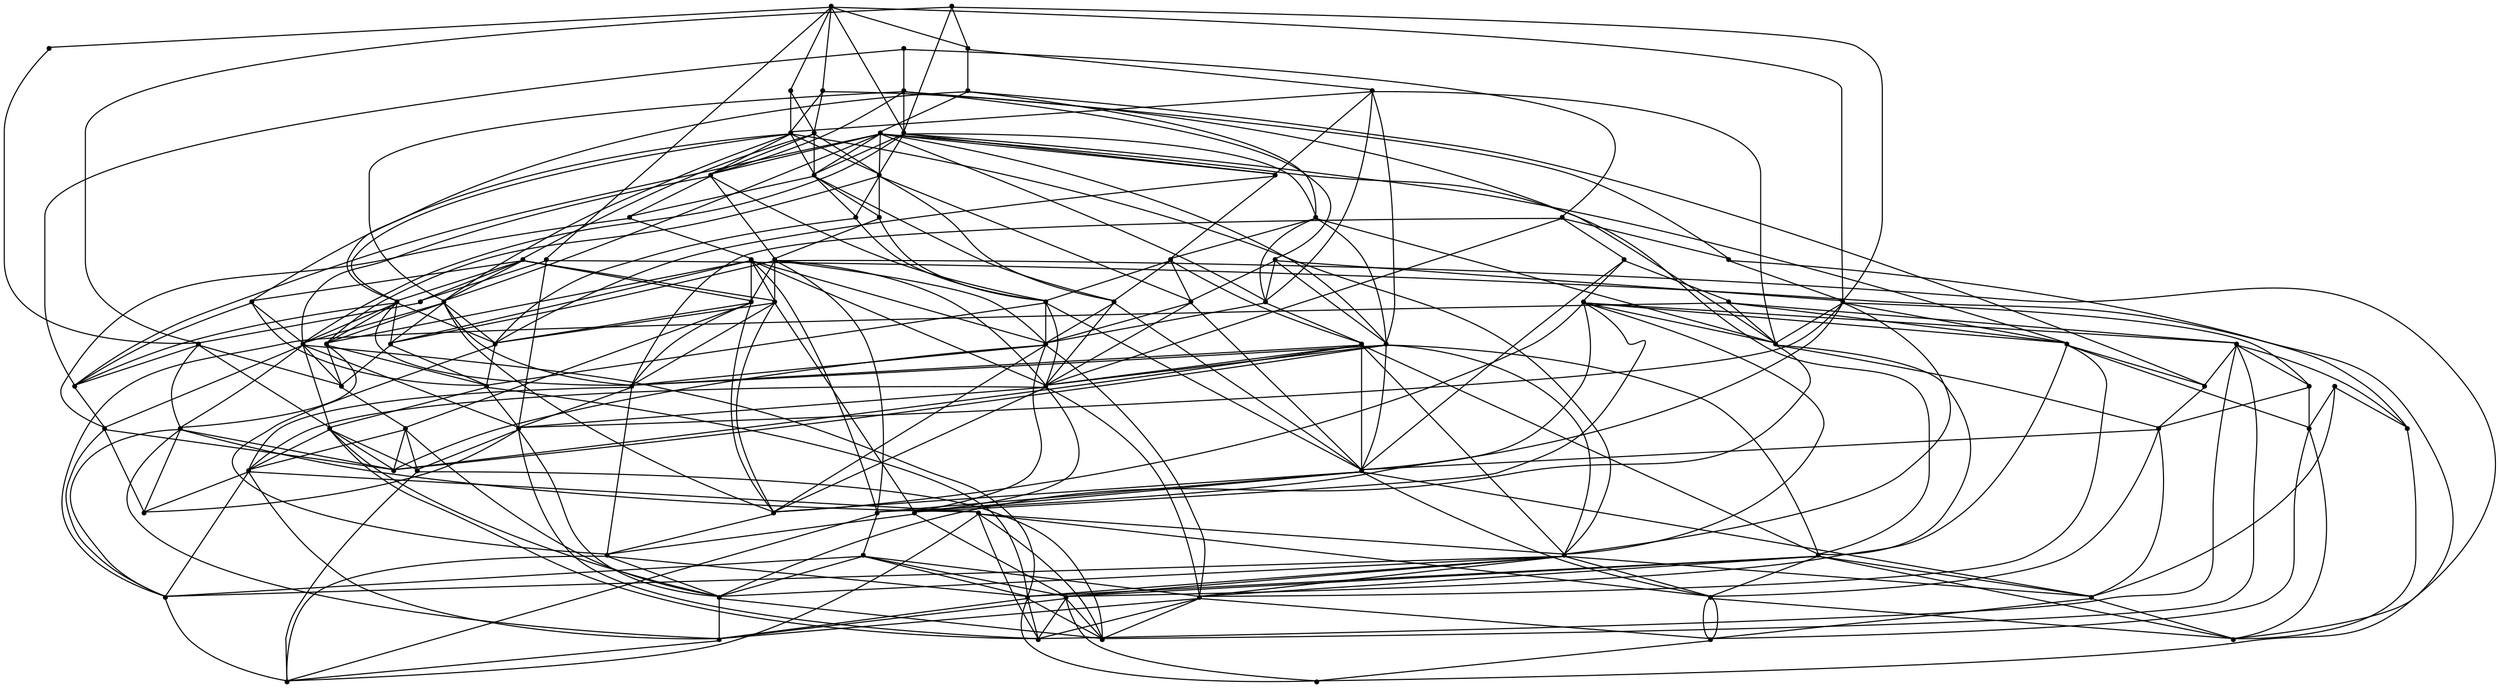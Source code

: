graph {
  node [shape=point,comment="{\"directed\":false,\"doi\":\"10.1007/978-3-642-25878-7_2\",\"figure\":\"4\"}"]

  v0 [pos="1207.822410532802,990.8715959122721"]
  v1 [pos="1188.439829995666,901.7745948684974"]
  v2 [pos="1107.0350279255626,866.9092885446655"]
  v3 [pos="1107.0350279255626,928.8914874628304"]
  v4 [pos="1103.1568574171179,1010.2413862879016"]
  v5 [pos="1099.2828865420254,1021.8640744448276"]
  v6 [pos="1087.6524473884267,1141.954078625476"]
  v7 [pos="1079.9001787432726,878.5330179616777"]
  v8 [pos="1072.1479100981185,940.513651015438"]
  v9 [pos="1052.7652897917274,952.136339172364"]
  v10 [pos="1052.7652897917276,1045.1094507586795"]
  v11 [pos="1052.7652897917276,1169.0707168662"]
  v12 [pos="1041.1348506381287,1126.459874188069"]
  v13 [pos="1014.0000014558389,688.7109624457655"]
  v14 [pos="1010.1217673165855,847.5410640334408"]
  v15 [pos="1006.2477328106849,859.1627029817301"]
  v16 [pos="998.4955277963393,928.8914874628304"]
  v17 [pos="994.6172936570862,731.3225840818234"]
  v18 [pos="994.6172936570862,801.0538564591602"]
  v19 [pos="994.6172936570862,1219.4329857743849"]
  v20 [pos="982.9868545034874,1169.0707168662"]
  v21 [pos="979.1128836283948,1087.7202934368104"]
  v22 [pos="975.2346494891416,866.9092885446655"]
  v23 [pos="951.9779708152964,1238.8027761500143"]
  v24 [pos="940.3475316616976,661.5943242050416"]
  v25 [pos="920.9648874937535,626.7303293920054"]
  v26 [pos="920.9648874937534,859.1627029817303"]
  v27 [pos="913.2126188485995,1269.790930671219"]
  v28 [pos="905.4604138342537,1060.6036551960865"]
  v29 [pos="886.077706035501,1048.9809670391605"]
  v30 [pos="882.1995355270562,696.4618799686016"]
  v31 [pos="870.5732960068098,886.2798658267724"]
  v32 [pos="866.6950618675568,812.6749787516817"]
  v33 [pos="847.3124176996124,1025.7396603830502"]
  v34 [pos="839.5601490544584,1041.2338648204568"]
  v35 [pos="835.6819785460135,1107.0900838124398"]
  v36 [pos="831.8079440401128,793.3072708962247"]
  v37 [pos="831.807944040113,1227.1800879930884"]
  v38 [pos="808.5470657329154,855.2876416478258"]
  v39 [pos="762.0295087518725,971.5061295479936"]
  v40 [pos="762.0295087518725,1149.7009264905705"]
  v41 [pos="738.7728300780275,1087.7202934368104"]
  v42 [pos="731.0205614328734,832.0458103873973"]
  v43 [pos="731.0205614328734,979.252977413088"]
  v44 [pos="723.2683564185279,1095.4673956555139"]
  v45 [pos="719.3901222792747,1130.3313904685501"]
  v46 [pos="707.7596831256759,940.513651015438"]
  v47 [pos="676.7507994374853,808.8039791269689"]
  v48 [pos="676.7507994374852,824.2992327730121"]
  v49 [pos="661.2421261446333,925.0164181803757"]
  v50 [pos="649.6116869910345,967.630289256162"]
  v51 [pos="606.9723641492451,987.0000796317913"]
  v52 [pos="564.332977676647,967.630289256162"]
  v53 [pos="548.8243680146035,913.3962338167869"]
  v54 [pos="1215.5746791779559,866.9092885446655"]
  v55 [pos="1180.6875613505122,1025.7396603830502"]
  v56 [pos="1196.191971379203,855.2876416478258"]
  v57 [pos="1188.439829995666,886.2798658267724"]
  v58 [pos="1149.6744143981607,1025.7396603830502"]
  v59 [pos="1138.048174877914,882.4042798885497"]
  v60 [pos="1021.7522064701843,1006.3698700074207"]
  v61 [pos="1114.7872965707165,804.9289177930643"]
  v62 [pos="1017.8781719642835,932.7665487967346"]
  v63 [pos="955.8520053211975,1025.7396603830502"]
  v64 [pos="893.829974680655,1149.7009264905705"]
  v65 [pos="1017.8781719642835,971.5061295479935"]
  v66 [pos="944.2257021701425,1184.5649213036068"]
  v67 [pos="1006.247732810685,1130.3313904685501"]
  v68 [pos="897.7081451890997,1207.8102976174587"]
  v69 [pos="1029.5044751153384,711.9568474668351"]
  v70 [pos="944.2257021701424,804.9289177930646"]
  v71 [pos="967.4824444747961,797.1782784694879"]
  v72 [pos="1025.6304406094375,692.586548383988"]
  v73 [pos="913.2126188485995,1083.844707498588"]
  v74 [pos="932.5952630165436,963.7547033179393"]
  v75 [pos="905.4604138342537,983.1244936935688"]
  v76 [pos="920.9648874937534,1223.3045020548657"]
  v77 [pos="913.2126188485994,890.1557061186038"]
  v78 [pos="886.077706035501,886.2798658267724"]
  v79 [pos="951.9779708152964,835.92139632562"]
  v80 [pos="955.8520053211973,599.6134367976724"]
  v81 [pos="955.8520053211973,684.8402092261113"]
  v82 [pos="824.0556753949588,847.5410640334406"]
  v83 [pos="928.717092508099,680.9641145806706"]
  v84 [pos="932.5952630165438,700.3331259983734"]
  v85 [pos="812.4252998721685,1091.595879375033"]
  v86 [pos="835.6819785460136,975.3773914748655"]
  v87 [pos="858.9428568532111,828.170749053493"]
  v88 [pos="862.8168913591121,653.8477306935558"]
  v89 [pos="715.5119517708299,808.8039791269687"]
  v90 [pos="765.9076792603173,773.9372261669864"]
  v91 [pos="827.9297099008596,866.9092885446655"]
  v92 [pos="847.3124176996124,622.8562854725362"]
  v93 [pos="707.7596831256759,770.0613858751551"]
  v94 [pos="622.4768378087444,948.2607532341415"]
  v95 [pos="661.2421261446333,994.7471818504948"]
  v96 [pos="637.985447470788,855.2876416478258"]
  v97 [pos="606.972364149245,901.7745948684975"]

  v53 -- v52 [id="-2",pos="548.8243680146035,913.3962338167869 564.332977676647,967.630289256162 564.332977676647,967.630289256162 564.332977676647,967.630289256162"]
  v53 -- v51 [id="-3",pos="548.8243680146035,913.3962338167869 606.9723641492451,987.0000796317913 606.9723641492451,987.0000796317913 606.9723641492451,987.0000796317913"]
  v53 -- v44 [id="-4",pos="548.8243680146035,913.3962338167869 723.2683564185279,1095.4673956555139 723.2683564185279,1095.4673956555139 723.2683564185279,1095.4673956555139"]
  v52 -- v45 [id="-8",pos="564.332977676647,967.630289256162 719.3901222792747,1130.3313904685501 719.3901222792747,1130.3313904685501 719.3901222792747,1130.3313904685501"]
  v97 -- v76 [id="-12",pos="606.972364149245,901.7745948684975 920.9648874937534,1223.3045020548657 920.9648874937534,1223.3045020548657 920.9648874937534,1223.3045020548657"]
  v97 -- v68 [id="-13",pos="606.972364149245,901.7745948684975 897.7081451890997,1207.8102976174587 897.7081451890997,1207.8102976174587 897.7081451890997,1207.8102976174587"]
  v97 -- v52 [id="-14",pos="606.972364149245,901.7745948684975 564.332977676647,967.630289256162 564.332977676647,967.630289256162 564.332977676647,967.630289256162"]
  v97 -- v94 [id="-15",pos="606.972364149245,901.7745948684975 622.4768378087444,948.2607532341415 622.4768378087444,948.2607532341415 622.4768378087444,948.2607532341415"]
  v97 -- v50 [id="-16",pos="606.972364149245,901.7745948684975 649.6116869910345,967.630289256162 649.6116869910345,967.630289256162 649.6116869910345,967.630289256162"]
  v51 -- v45 [id="-17",pos="606.9723641492451,987.0000796317913 719.3901222792747,1130.3313904685501 719.3901222792747,1130.3313904685501 719.3901222792747,1130.3313904685501"]
  v51 -- v40 [id="-18",pos="606.9723641492451,987.0000796317913 762.0295087518725,1149.7009264905705 762.0295087518725,1149.7009264905705 762.0295087518725,1149.7009264905705"]
  v94 -- v51 [id="-25",pos="622.4768378087444,948.2607532341415 606.9723641492451,987.0000796317913 606.9723641492451,987.0000796317913 606.9723641492451,987.0000796317913"]
  v94 -- v95 [id="-26",pos="622.4768378087444,948.2607532341415 661.2421261446333,994.7471818504948 661.2421261446333,994.7471818504948 661.2421261446333,994.7471818504948"]
  v96 -- v19 [id="-30",pos="637.985447470788,855.2876416478258 994.6172936570862,1219.4329857743849 994.6172936570862,1219.4329857743849 994.6172936570862,1219.4329857743849"]
  v96 -- v97 [id="-31",pos="637.985447470788,855.2876416478258 606.972364149245,901.7745948684975 606.972364149245,901.7745948684975 606.972364149245,901.7745948684975"]
  v96 -- v49 [id="-32",pos="637.985447470788,855.2876416478258 661.2421261446333,925.0164181803757 661.2421261446333,925.0164181803757 661.2421261446333,925.0164181803757"]
  v96 -- v46 [id="-33",pos="637.985447470788,855.2876416478258 707.7596831256759,940.513651015438 707.7596831256759,940.513651015438 707.7596831256759,940.513651015438"]
  v50 -- v95 [id="-37",pos="649.6116869910345,967.630289256162 661.2421261446333,994.7471818504948 661.2421261446333,994.7471818504948 661.2421261446333,994.7471818504948"]
  v49 -- v50 [id="-41",pos="661.2421261446333,925.0164181803757 649.6116869910345,967.630289256162 649.6116869910345,967.630289256162 649.6116869910345,967.630289256162"]
  v49 -- v51 [id="-42",pos="661.2421261446333,925.0164181803757 606.9723641492451,987.0000796317913 606.9723641492451,987.0000796317913 606.9723641492451,987.0000796317913"]
  v95 -- v44 [id="-43",pos="661.2421261446333,994.7471818504948 723.2683564185279,1095.4673956555139 723.2683564185279,1095.4673956555139 723.2683564185279,1095.4673956555139"]
  v95 -- v41 [id="-44",pos="661.2421261446333,994.7471818504948 738.7728300780275,1087.7202934368104 738.7728300780275,1087.7202934368104 738.7728300780275,1087.7202934368104"]
  v95 -- v86 [id="-45",pos="661.2421261446333,994.7471818504948 746.5289245255345,1087.70678884989 746.5289245255345,1087.70678884989 746.5289245255345,1087.70678884989 835.6819785460136,975.3773914748655 835.6819785460136,975.3773914748655 835.6819785460136,975.3773914748655"]
  v49 -- v85 [id="-46",pos="661.2421261446333,925.0164181803757 812.4252998721685,1091.595879375033 812.4252998721685,1091.595879375033 812.4252998721685,1091.595879375033"]
  v48 -- v97 [id="-53",pos="676.7507994374852,824.2992327730121 606.972364149245,901.7745948684975 606.972364149245,901.7745948684975 606.972364149245,901.7745948684975"]
  v48 -- v49 [id="-54",pos="676.7507994374852,824.2992327730121 661.2421261446333,925.0164181803757 661.2421261446333,925.0164181803757 661.2421261446333,925.0164181803757"]
  v47 -- v48 [id="-55",pos="676.7507994374853,808.8039791269689 676.7507994374852,824.2992327730121 676.7507994374852,824.2992327730121 676.7507994374852,824.2992327730121"]
  v47 -- v96 [id="-56",pos="676.7507994374853,808.8039791269689 637.985447470788,855.2876416478258 637.985447470788,855.2876416478258 637.985447470788,855.2876416478258"]
  v47 -- v86 [id="-57",pos="676.7507994374853,808.8039791269689 835.6819785460136,975.3773914748655 835.6819785460136,975.3773914748655 835.6819785460136,975.3773914748655"]
  v48 -- v46 [id="-58",pos="676.7507994374852,824.2992327730121 707.7596831256759,940.513651015438 707.7596831256759,940.513651015438 707.7596831256759,940.513651015438"]
  v48 -- v39 [id="-59",pos="676.7507994374852,824.2992327730121 762.0295087518725,971.5061295479936 762.0295087518725,971.5061295479936 762.0295087518725,971.5061295479936"]
  v48 -- v33 [id="-60",pos="676.7507994374852,824.2992327730121 847.3124176996124,1025.7396603830502 847.3124176996124,1025.7396603830502 847.3124176996124,1025.7396603830502"]
  v48 -- v29 [id="-61",pos="676.7507994374852,824.2992327730121 886.077706035501,1048.9809670391605 886.077706035501,1048.9809670391605 886.077706035501,1048.9809670391605"]
  v48 -- v28 [id="-62",pos="676.7507994374852,824.2992327730121 905.4604138342537,1060.6036551960865 905.4604138342537,1060.6036551960865 905.4604138342537,1060.6036551960865"]
  v46 -- v66 [id="-69",pos="707.7596831256759,940.513651015438 944.2257021701425,1184.5649213036068 944.2257021701425,1184.5649213036068 944.2257021701425,1184.5649213036068"]
  v93 -- v63 [id="-70",pos="707.7596831256759,770.0613858751551 955.8520053211975,1025.7396603830502 955.8520053211975,1025.7396603830502 955.8520053211975,1025.7396603830502"]
  v93 -- v89 [id="-71",pos="707.7596831256759,770.0613858751551 715.5119517708299,808.8039791269687 715.5119517708299,808.8039791269687 715.5119517708299,808.8039791269687"]
  v46 -- v95 [id="-72",pos="707.7596831256759,940.513651015438 661.2421261446333,994.7471818504948 661.2421261446333,994.7471818504948 661.2421261446333,994.7471818504948"]
  v93 -- v47 [id="-73",pos="707.7596831256759,770.0613858751551 676.7507994374853,808.8039791269689 676.7507994374853,808.8039791269689 676.7507994374853,808.8039791269689"]
  v46 -- v43 [id="-74",pos="707.7596831256759,940.513651015438 731.0205614328734,979.252977413088 731.0205614328734,979.252977413088 731.0205614328734,979.252977413088"]
  v93 -- v75 [id="-75",pos="707.7596831256759,770.0613858751551 905.4604138342537,983.1244936935688 905.4604138342537,983.1244936935688 905.4604138342537,983.1244936935688"]
  v89 -- v52 [id="-82",pos="715.5119517708299,808.8039791269687 564.332977676647,967.630289256162 564.332977676647,967.630289256162 564.332977676647,967.630289256162"]
  v89 -- v42 [id="-83",pos="715.5119517708299,808.8039791269687 731.0205614328734,832.0458103873973 731.0205614328734,832.0458103873973 731.0205614328734,832.0458103873973"]
  v44 -- v45 [id="-90",pos="723.2683564185279,1095.4673956555139 719.3901222792747,1130.3313904685501 719.3901222792747,1130.3313904685501 719.3901222792747,1130.3313904685501"]
  v44 -- v40 [id="-91",pos="723.2683564185279,1095.4673956555139 762.0295087518725,1149.7009264905705 762.0295087518725,1149.7009264905705 762.0295087518725,1149.7009264905705"]
  v42 -- v21 [id="-95",pos="731.0205614328734,832.0458103873973 979.1128836283948,1087.7202934368104 979.1128836283948,1087.7202934368104 979.1128836283948,1087.7202934368104"]
  v43 -- v64 [id="-96",pos="731.0205614328734,979.252977413088 893.829974680655,1149.7009264905705 893.829974680655,1149.7009264905705 893.829974680655,1149.7009264905705"]
  v42 -- v94 [id="-97",pos="731.0205614328734,832.0458103873973 622.4768378087444,948.2607532341415 622.4768378087444,948.2607532341415 622.4768378087444,948.2607532341415"]
  v42 -- v49 [id="-98",pos="731.0205614328734,832.0458103873973 661.2421261446333,925.0164181803757 661.2421261446333,925.0164181803757 661.2421261446333,925.0164181803757"]
  v42 -- v86 [id="-99",pos="731.0205614328734,832.0458103873973 835.6819785460136,975.3773914748655 835.6819785460136,975.3773914748655 835.6819785460136,975.3773914748655"]
  v43 -- v44 [id="-100",pos="731.0205614328734,979.252977413088 723.2683564185279,1095.4673956555139 723.2683564185279,1095.4673956555139 723.2683564185279,1095.4673956555139"]
  v43 -- v41 [id="-101",pos="731.0205614328734,979.252977413088 738.7728300780275,1087.7202934368104 738.7728300780275,1087.7202934368104 738.7728300780275,1087.7202934368104"]
  v43 -- v45 [id="-102",pos="731.0205614328734,979.252977413088 746.5247248921822,1087.70678884989 746.5247248921822,1087.70678884989 746.5247248921822,1087.70678884989 719.3901222792747,1130.3313904685501 719.3901222792747,1130.3313904685501 719.3901222792747,1130.3313904685501"]
  v42 -- v46 [id="-103",pos="731.0205614328734,832.0458103873973 707.7596831256759,940.513651015438 707.7596831256759,940.513651015438 707.7596831256759,940.513651015438"]
  v43 -- v85 [id="-104",pos="731.0205614328734,979.252977413088 812.4252998721685,1091.595879375033 812.4252998721685,1091.595879375033 812.4252998721685,1091.595879375033"]
  v43 -- v35 [id="-105",pos="731.0205614328734,979.252977413088 835.6819785460135,1107.0900838124398 835.6819785460135,1107.0900838124398 835.6819785460135,1107.0900838124398"]
  v41 -- v27 [id="-112",pos="738.7728300780275,1087.7202934368104 913.2126188485995,1269.790930671219 913.2126188485995,1269.790930671219 913.2126188485995,1269.790930671219"]
  v41 -- v45 [id="-113",pos="738.7728300780275,1087.7202934368104 719.3901222792747,1130.3313904685501 719.3901222792747,1130.3313904685501 719.3901222792747,1130.3313904685501"]
  v41 -- v40 [id="-114",pos="738.7728300780275,1087.7202934368104 762.0295087518725,1149.7009264905705 762.0295087518725,1149.7009264905705 762.0295087518725,1149.7009264905705"]
  v27 -- v39 [id="-118",pos="913.2126188485995,1269.790930671219 746.5119350997002,1087.7107949192296 746.5119350997002,1087.7107949192296 746.5119350997002,1087.7107949192296 762.0295087518725,971.5061295479936 762.0295087518725,971.5061295479936 762.0295087518725,971.5061295479936"]
  v42 -- v39 [id="-119",pos="731.0205614328734,832.0458103873973 762.0295087518725,971.5061295479936 762.0295087518725,971.5061295479936 762.0295087518725,971.5061295479936"]
  v39 -- v19 [id="-123",pos="762.0295087518725,971.5061295479936 994.6172936570862,1219.4329857743849 994.6172936570862,1219.4329857743849 994.6172936570862,1219.4329857743849"]
  v39 -- v66 [id="-124",pos="762.0295087518725,971.5061295479936 944.2257021701425,1184.5649213036068 944.2257021701425,1184.5649213036068 944.2257021701425,1184.5649213036068"]
  v40 -- v37 [id="-125",pos="762.0295087518725,1149.7009264905705 831.807944040113,1227.1800879930884 831.807944040113,1227.1800879930884 831.807944040113,1227.1800879930884"]
  v39 -- v64 [id="-126",pos="762.0295087518725,971.5061295479936 893.829974680655,1149.7009264905705 893.829974680655,1149.7009264905705 893.829974680655,1149.7009264905705"]
  v39 -- v44 [id="-127",pos="762.0295087518725,971.5061295479936 723.2683564185279,1095.4673956555139 723.2683564185279,1095.4673956555139 723.2683564185279,1095.4673956555139"]
  v39 -- v41 [id="-128",pos="762.0295087518725,971.5061295479936 738.7728300780275,1087.7202934368104 738.7728300780275,1087.7202934368104 738.7728300780275,1087.7202934368104"]
  v40 -- v41 [id="-129",pos="762.0295087518725,1149.7009264905705 746.5331241588868,1087.6983951807974 746.5331241588868,1087.6983951807974 746.5331241588868,1087.6983951807974 747.5503262614661,1083.8436662385016 748.5345039745021,1084.2520309575286 749.2642857156807,1084.9771295079904 749.989867823507,1085.7022916468545 750.402704508202,1086.6857498755176 750.402704508202,1087.7109220960338 750.402704508202,1087.7192521767242 750.402704508202,1087.7192521767242 750.402704508202,1087.7192521767242 750.402704508202,1087.7275822574143 750.402704508202,1087.7275822574143 750.402704508202,1087.7275822574143 750.402704508202,1088.7527544779305 749.989867823507,1089.7362127065935 749.2642857156807,1090.4613748454576 748.5345039745021,1091.1864733959196 747.5503262614661,1091.5948381149467 746.5245339997572,1091.5948381149467 745.4944784738875,1091.5907048688027 744.5103643916599,1091.1822765613733 743.7847186530253,1090.4571780109113 743.059136545199,1089.7320794604495 742.6504994938563,1088.7444243972404 738.7728300780275,1087.7202934368104"]
  v90 -- v31 [id="-131",pos="765.9076792603173,773.9372261669864 870.5732960068098,886.2798658267724 870.5732960068098,886.2798658267724 870.5732960068098,886.2798658267724"]
  v90 -- v38 [id="-132",pos="765.9076792603173,773.9372261669864 808.5470657329154,855.2876416478258 808.5470657329154,855.2876416478258 808.5470657329154,855.2876416478258"]
  v90 -- v82 [id="-133",pos="765.9076792603173,773.9372261669864 824.0556753949588,847.5410640334406 824.0556753949588,847.5410640334406 824.0556753949588,847.5410640334406"]
  v38 -- v6 [id="-137",pos="808.5470657329154,855.2876416478258 1087.6524473884267,1141.954078625476 1087.6524473884267,1141.954078625476 1087.6524473884267,1141.954078625476"]
  v38 -- v63 [id="-138",pos="808.5470657329154,855.2876416478258 955.8520053211975,1025.7396603830502 955.8520053211975,1025.7396603830502 955.8520053211975,1025.7396603830502"]
  v38 -- v86 [id="-139",pos="808.5470657329154,855.2876416478258 835.6819785460136,975.3773914748655 835.6819785460136,975.3773914748655 835.6819785460136,975.3773914748655"]
  v38 -- v39 [id="-140",pos="808.5470657329154,855.2876416478258 762.0295087518725,971.5061295479936 762.0295087518725,971.5061295479936 762.0295087518725,971.5061295479936"]
  v38 -- v43 [id="-141",pos="808.5470657329154,855.2876416478258 731.0205614328734,979.252977413088 731.0205614328734,979.252977413088 731.0205614328734,979.252977413088"]
  v38 -- v75 [id="-142",pos="808.5470657329154,855.2876416478258 905.4604138342537,983.1244936935688 905.4604138342537,983.1244936935688 905.4604138342537,983.1244936935688"]
  v85 -- v23 [id="-143",pos="812.4252998721685,1091.595879375033 951.9779708152964,1238.8027761500143 951.9779708152964,1238.8027761500143 951.9779708152964,1238.8027761500143"]
  v85 -- v76 [id="-144",pos="812.4252998721685,1091.595879375033 920.9648874937534,1223.3045020548657 920.9648874937534,1223.3045020548657 920.9648874937534,1223.3045020548657"]
  v85 -- v68 [id="-145",pos="812.4252998721685,1091.595879375033 897.7081451890997,1207.8102976174587 897.7081451890997,1207.8102976174587 897.7081451890997,1207.8102976174587"]
  v85 -- v40 [id="-149",pos="812.4252998721685,1091.595879375033 762.0295087518725,1149.7009264905705 762.0295087518725,1149.7009264905705 762.0295087518725,1149.7009264905705"]
  v82 -- v91 [id="-153",pos="824.0556753949588,847.5410640334406 827.9297099008596,866.9092885446655 827.9297099008596,866.9092885446655 827.9297099008596,866.9092885446655"]
  v82 -- v74 [id="-154",pos="824.0556753949588,847.5410640334406 932.5952630165436,963.7547033179393 932.5952630165436,963.7547033179393 932.5952630165436,963.7547033179393"]
  v91 -- v6 [id="-155",pos="827.9297099008596,866.9092885446655 1087.6524473884267,1141.954078625476 1087.6524473884267,1141.954078625476 1087.6524473884267,1141.954078625476"]
  v91 -- v63 [id="-156",pos="827.9297099008596,866.9092885446655 955.8520053211975,1025.7396603830502 955.8520053211975,1025.7396603830502 955.8520053211975,1025.7396603830502"]
  v91 -- v86 [id="-160",pos="827.9297099008596,866.9092885446655 835.6819785460136,975.3773914748655 835.6819785460136,975.3773914748655 835.6819785460136,975.3773914748655"]
  v91 -- v39 [id="-161",pos="827.9297099008596,866.9092885446655 762.0295087518725,971.5061295479936 762.0295087518725,971.5061295479936 762.0295087518725,971.5061295479936"]
  v91 -- v43 [id="-162",pos="827.9297099008596,866.9092885446655 731.0205614328734,979.252977413088 731.0205614328734,979.252977413088 731.0205614328734,979.252977413088"]
  v91 -- v75 [id="-163",pos="827.9297099008596,866.9092885446655 905.4604138342537,983.1244936935688 905.4604138342537,983.1244936935688 905.4604138342537,983.1244936935688"]
  v36 -- v87 [id="-167",pos="831.8079440401128,793.3072708962247 858.9428568532111,828.170749053493 858.9428568532111,828.170749053493 858.9428568532111,828.170749053493"]
  v36 -- v46 [id="-168",pos="831.8079440401128,793.3072708962247 707.7596831256759,940.513651015438 707.7596831256759,940.513651015438 707.7596831256759,940.513651015438"]
  v36 -- v38 [id="-169",pos="831.8079440401128,793.3072708962247 808.5470657329154,855.2876416478258 808.5470657329154,855.2876416478258 808.5470657329154,855.2876416478258"]
  v36 -- v82 [id="-170",pos="831.8079440401128,793.3072708962247 824.0556753949588,847.5410640334406 824.0556753949588,847.5410640334406 824.0556753949588,847.5410640334406"]
  v35 -- v23 [id="-171",pos="835.6819785460135,1107.0900838124398 951.9779708152964,1238.8027761500143 951.9779708152964,1238.8027761500143 951.9779708152964,1238.8027761500143"]
  v35 -- v76 [id="-172",pos="835.6819785460135,1107.0900838124398 920.9648874937534,1223.3045020548657 920.9648874937534,1223.3045020548657 920.9648874937534,1223.3045020548657"]
  v35 -- v68 [id="-173",pos="835.6819785460135,1107.0900838124398 897.7081451890997,1207.8102976174587 897.7081451890997,1207.8102976174587 897.7081451890997,1207.8102976174587"]
  v35 -- v37 [id="-174",pos="835.6819785460135,1107.0900838124398 831.807944040113,1227.1800879930884 831.807944040113,1227.1800879930884 831.807944040113,1227.1800879930884"]
  v86 -- v44 [id="-181",pos="835.6819785460136,975.3773914748655 723.2683564185279,1095.4673956555139 723.2683564185279,1095.4673956555139 723.2683564185279,1095.4673956555139"]
  v86 -- v41 [id="-182",pos="835.6819785460136,975.3773914748655 738.7728300780275,1087.7202934368104 738.7728300780275,1087.7202934368104 738.7728300780275,1087.7202934368104"]
  v49 -- v35 [id="-183",pos="661.2421261446333,925.0164181803757 835.6819785460135,1107.0900838124398 835.6819785460135,1107.0900838124398 835.6819785460135,1107.0900838124398"]
  v86 -- v33 [id="-184",pos="835.6819785460136,975.3773914748655 847.3124176996124,1025.7396603830502 847.3124176996124,1025.7396603830502 847.3124176996124,1025.7396603830502"]
  v86 -- v29 [id="-185",pos="835.6819785460136,975.3773914748655 886.077706035501,1048.9809670391605 886.077706035501,1048.9809670391605 886.077706035501,1048.9809670391605"]
  v86 -- v28 [id="-186",pos="835.6819785460136,975.3773914748655 905.4604138342537,1060.6036551960865 905.4604138342537,1060.6036551960865 905.4604138342537,1060.6036551960865"]
  v34 -- v19 [id="-187",pos="839.5601490544584,1041.2338648204568 994.6172936570862,1219.4329857743849 994.6172936570862,1219.4329857743849 994.6172936570862,1219.4329857743849"]
  v34 -- v66 [id="-188",pos="839.5601490544584,1041.2338648204568 944.2257021701425,1184.5649213036068 944.2257021701425,1184.5649213036068 944.2257021701425,1184.5649213036068"]
  v34 -- v64 [id="-195",pos="839.5601490544584,1041.2338648204568 893.829974680655,1149.7009264905705 893.829974680655,1149.7009264905705 893.829974680655,1149.7009264905705"]
  v34 -- v85 [id="-196",pos="839.5601490544584,1041.2338648204568 812.4252998721685,1091.595879375033 812.4252998721685,1091.595879375033 812.4252998721685,1091.595879375033"]
  v34 -- v35 [id="-197",pos="839.5601490544584,1041.2338648204568 835.6819785460135,1107.0900838124398 835.6819785460135,1107.0900838124398 835.6819785460135,1107.0900838124398"]
  v92 -- v0 [id="-201",pos="847.3124176996124,622.8562854725362 1207.822410532802,990.8715959122721 1207.822410532802,990.8715959122721 1207.822410532802,990.8715959122721"]
  v33 -- v20 [id="-202",pos="847.3124176996124,1025.7396603830502 982.9868545034874,1169.0707168662 982.9868545034874,1169.0707168662 982.9868545034874,1169.0707168662"]
  v92 -- v88 [id="-203",pos="847.3124176996124,622.8562854725362 862.8168913591121,653.8477306935558 862.8168913591121,653.8477306935558 862.8168913591121,653.8477306935558"]
  v92 -- v93 [id="-204",pos="847.3124176996124,622.8562854725362 707.7596831256759,770.0613858751551 707.7596831256759,770.0613858751551 707.7596831256759,770.0613858751551"]
  v33 -- v34 [id="-205",pos="847.3124176996124,1025.7396603830502 839.5601490544584,1041.2338648204568 839.5601490544584,1041.2338648204568 839.5601490544584,1041.2338648204568"]
  v87 -- v78 [id="-212",pos="858.9428568532111,828.170749053493 886.077706035501,886.2798658267724 886.077706035501,886.2798658267724 886.077706035501,886.2798658267724"]
  v87 -- v77 [id="-213",pos="858.9428568532111,828.170749053493 913.2126188485994,890.1557061186038 913.2126188485994,890.1557061186038 913.2126188485994,890.1557061186038"]
  v87 -- v91 [id="-214",pos="858.9428568532111,828.170749053493 827.9297099008596,866.9092885446655 827.9297099008596,866.9092885446655 827.9297099008596,866.9092885446655"]
  v87 -- v31 [id="-215",pos="858.9428568532111,828.170749053493 870.5732960068098,886.2798658267724 870.5732960068098,886.2798658267724 870.5732960068098,886.2798658267724"]
  v88 -- v90 [id="-216",pos="862.8168913591121,653.8477306935558 765.9076792603173,773.9372261669864 765.9076792603173,773.9372261669864 765.9076792603173,773.9372261669864"]
  v88 -- v89 [id="-217",pos="862.8168913591121,653.8477306935558 715.5119517708299,808.8039791269687 715.5119517708299,808.8039791269687 715.5119517708299,808.8039791269687"]
  v88 -- v30 [id="-221",pos="862.8168913591121,653.8477306935558 882.1995355270562,696.4618799686016 882.1995355270562,696.4618799686016 882.1995355270562,696.4618799686016"]
  v88 -- v18 [id="-222",pos="862.8168913591121,653.8477306935558 994.6172936570862,801.0538564591602 994.6172936570862,801.0538564591602 994.6172936570862,801.0538564591602"]
  v88 -- v7 [id="-223",pos="862.8168913591121,653.8477306935558 1079.9001787432726,878.5330179616777 1079.9001787432726,878.5330179616777 1079.9001787432726,878.5330179616777"]
  v32 -- v65 [id="-227",pos="866.6950618675568,812.6749787516817 1017.8781719642835,971.5061295479935 1017.8781719642835,971.5061295479935 1017.8781719642835,971.5061295479935"]
  v32 -- v87 [id="-228",pos="866.6950618675568,812.6749787516817 858.9428568532111,828.170749053493 858.9428568532111,828.170749053493 858.9428568532111,828.170749053493"]
  v31 -- v86 [id="-232",pos="870.5732960068098,886.2798658267724 835.6819785460136,975.3773914748655 835.6819785460136,975.3773914748655 835.6819785460136,975.3773914748655"]
  v31 -- v75 [id="-233",pos="870.5732960068098,886.2798658267724 905.4604138342537,983.1244936935688 905.4604138342537,983.1244936935688 905.4604138342537,983.1244936935688"]
  v31 -- v74 [id="-234",pos="870.5732960068098,886.2798658267724 932.5952630165436,963.7547033179393 932.5952630165436,963.7547033179393 932.5952630165436,963.7547033179393"]
  v30 -- v3 [id="-238",pos="882.1995355270562,696.4618799686016 1107.0350279255626,928.8914874628304 1107.0350279255626,928.8914874628304 1107.0350279255626,928.8914874628304"]
  v30 -- v49 [id="-239",pos="882.1995355270562,696.4618799686016 661.2421261446333,925.0164181803757 661.2421261446333,925.0164181803757 661.2421261446333,925.0164181803757"]
  v30 -- v36 [id="-240",pos="882.1995355270562,696.4618799686016 831.8079440401128,793.3072708962247 831.8079440401128,793.3072708962247 831.8079440401128,793.3072708962247"]
  v30 -- v71 [id="-241",pos="882.1995355270562,696.4618799686016 967.4824444747961,797.1782784694879 967.4824444747961,797.1782784694879 967.4824444747961,797.1782784694879"]
  v30 -- v70 [id="-242",pos="882.1995355270562,696.4618799686016 944.2257021701424,804.9289177930646 944.2257021701424,804.9289177930646 944.2257021701424,804.9289177930646"]
  v30 -- v32 [id="-243",pos="882.1995355270562,696.4618799686016 866.6950618675568,812.6749787516817 866.6950618675568,812.6749787516817 866.6950618675568,812.6749787516817"]
  v29 -- v73 [id="-244",pos="886.077706035501,1048.9809670391605 913.2126188485995,1083.844707498588 913.2126188485995,1083.844707498588 913.2126188485995,1083.844707498588"]
  v78 -- v86 [id="-248",pos="886.077706035501,886.2798658267724 835.6819785460136,975.3773914748655 835.6819785460136,975.3773914748655 835.6819785460136,975.3773914748655"]
  v78 -- v75 [id="-249",pos="886.077706035501,886.2798658267724 905.4604138342537,983.1244936935688 905.4604138342537,983.1244936935688 905.4604138342537,983.1244936935688"]
  v78 -- v74 [id="-250",pos="886.077706035501,886.2798658267724 932.5952630165436,963.7547033179393 932.5952630165436,963.7547033179393 932.5952630165436,963.7547033179393"]
  v29 -- v35 [id="-251",pos="886.077706035501,1048.9809670391605 835.6819785460135,1107.0900838124398 835.6819785460135,1107.0900838124398 835.6819785460135,1107.0900838124398"]
  v64 -- v23 [id="-258",pos="893.829974680655,1149.7009264905705 951.9779708152964,1238.8027761500143 951.9779708152964,1238.8027761500143 951.9779708152964,1238.8027761500143"]
  v64 -- v76 [id="-259",pos="893.829974680655,1149.7009264905705 920.9648874937534,1223.3045020548657 920.9648874937534,1223.3045020548657 920.9648874937534,1223.3045020548657"]
  v64 -- v68 [id="-260",pos="893.829974680655,1149.7009264905705 897.7081451890997,1207.8102976174587 897.7081451890997,1207.8102976174587 897.7081451890997,1207.8102976174587"]
  v64 -- v37 [id="-261",pos="893.829974680655,1149.7009264905705 831.807944040113,1227.1800879930884 831.807944040113,1227.1800879930884 831.807944040113,1227.1800879930884"]
  v68 -- v27 [id="-262",pos="897.7081451890997,1207.8102976174587 913.2126188485995,1269.790930671219 913.2126188485995,1269.790930671219 913.2126188485995,1269.790930671219"]
  v75 -- v12 [id="-269",pos="905.4604138342537,983.1244936935688 1041.1348506381287,1126.459874188069 1041.1348506381287,1126.459874188069 1041.1348506381287,1126.459874188069"]
  v28 -- v73 [id="-270",pos="905.4604138342537,1060.6036551960865 913.2126188485995,1083.844707498588 913.2126188485995,1083.844707498588 913.2126188485995,1083.844707498588"]
  v75 -- v21 [id="-271",pos="905.4604138342537,983.1244936935688 979.1128836283948,1087.7202934368104 979.1128836283948,1087.7202934368104 979.1128836283948,1087.7202934368104"]
  v75 -- v85 [id="-272",pos="905.4604138342537,983.1244936935688 812.4252998721685,1091.595879375033 812.4252998721685,1091.595879375033 812.4252998721685,1091.595879375033"]
  v75 -- v29 [id="-273",pos="905.4604138342537,983.1244936935688 886.077706035501,1048.9809670391605 886.077706035501,1048.9809670391605 886.077706035501,1048.9809670391605"]
  v75 -- v28 [id="-274",pos="905.4604138342537,983.1244936935688 905.4604138342537,1060.6036551960865 905.4604138342537,1060.6036551960865 905.4604138342537,1060.6036551960865"]
  v73 -- v20 [id="-281",pos="913.2126188485995,1083.844707498588 982.9868545034874,1169.0707168662 982.9868545034874,1169.0707168662 982.9868545034874,1169.0707168662"]
  v73 -- v66 [id="-282",pos="913.2126188485995,1083.844707498588 944.2257021701425,1184.5649213036068 944.2257021701425,1184.5649213036068 944.2257021701425,1184.5649213036068"]
  v77 -- v86 [id="-283",pos="913.2126188485994,890.1557061186038 835.6819785460136,975.3773914748655 835.6819785460136,975.3773914748655 835.6819785460136,975.3773914748655"]
  v73 -- v64 [id="-284",pos="913.2126188485995,1083.844707498588 893.829974680655,1149.7009264905705 893.829974680655,1149.7009264905705 893.829974680655,1149.7009264905705"]
  v77 -- v60 [id="-285",pos="913.2126188485994,890.1557061186038 1021.7522064701843,1006.3698700074207 1021.7522064701843,1006.3698700074207 1021.7522064701843,1006.3698700074207"]
  v77 -- v75 [id="-286",pos="913.2126188485994,890.1557061186038 905.4604138342537,983.1244936935688 905.4604138342537,983.1244936935688 905.4604138342537,983.1244936935688"]
  v77 -- v74 [id="-287",pos="913.2126188485994,890.1557061186038 932.5952630165436,963.7547033179393 932.5952630165436,963.7547033179393 932.5952630165436,963.7547033179393"]
  v76 -- v27 [id="-297",pos="920.9648874937534,1223.3045020548657 913.2126188485995,1269.790930671219 913.2126188485995,1269.790930671219 913.2126188485995,1269.790930671219"]
  v25 -- v42 [id="-298",pos="920.9648874937535,626.7303293920054 731.0205614328734,832.0458103873973 731.0205614328734,832.0458103873973 731.0205614328734,832.0458103873973"]
  v25 -- v1 [id="-299",pos="920.9648874937535,626.7303293920054 1188.439829995666,901.7745948684974 1188.439829995666,901.7745948684974 1188.439829995666,901.7745948684974"]
  v26 -- v65 [id="-300",pos="920.9648874937534,859.1627029817303 1017.8781719642835,971.5061295479935 1017.8781719642835,971.5061295479935 1017.8781719642835,971.5061295479935"]
  v26 -- v77 [id="-301",pos="920.9648874937534,859.1627029817303 913.2126188485994,890.1557061186038 913.2126188485994,890.1557061186038 913.2126188485994,890.1557061186038"]
  v25 -- v24 [id="-302",pos="920.9648874937535,626.7303293920054 940.3475316616976,661.5943242050416 940.3475316616976,661.5943242050416 940.3475316616976,661.5943242050416"]
  v25 -- v30 [id="-303",pos="920.9648874937535,626.7303293920054 882.1995355270562,696.4618799686016 882.1995355270562,696.4618799686016 882.1995355270562,696.4618799686016"]
  v83 -- v50 [id="-313",pos="928.717092508099,680.9641145806706 649.6116869910345,967.630289256162 649.6116869910345,967.630289256162 649.6116869910345,967.630289256162"]
  v83 -- v36 [id="-314",pos="928.717092508099,680.9641145806706 831.8079440401128,793.3072708962247 831.8079440401128,793.3072708962247 831.8079440401128,793.3072708962247"]
  v83 -- v84 [id="-315",pos="928.717092508099,680.9641145806706 932.5952630165438,700.3331259983734 932.5952630165438,700.3331259983734 932.5952630165438,700.3331259983734"]
  v83 -- v2 [id="-316",pos="928.717092508099,680.9641145806706 1107.0350279255626,866.9092885446655 1107.0350279255626,866.9092885446655 1107.0350279255626,866.9092885446655"]
  v74 -- v6 [id="-317",pos="932.5952630165436,963.7547033179393 1087.6524473884267,1141.954078625476 1087.6524473884267,1141.954078625476 1087.6524473884267,1141.954078625476"]
  v84 -- v0 [id="-318",pos="932.5952630165438,700.3331259983734 1207.822410532802,990.8715959122721 1207.822410532802,990.8715959122721 1207.822410532802,990.8715959122721"]
  v74 -- v63 [id="-319",pos="932.5952630165436,963.7547033179393 955.8520053211975,1025.7396603830502 955.8520053211975,1025.7396603830502 955.8520053211975,1025.7396603830502"]
  v84 -- v18 [id="-323",pos="932.5952630165438,700.3331259983734 994.6172936570862,801.0538564591602 994.6172936570862,801.0538564591602 994.6172936570862,801.0538564591602"]
  v84 -- v46 [id="-324",pos="932.5952630165438,700.3331259983734 707.7596831256759,940.513651015438 707.7596831256759,940.513651015438 707.7596831256759,940.513651015438"]
  v84 -- v71 [id="-325",pos="932.5952630165438,700.3331259983734 967.4824444747961,797.1782784694879 967.4824444747961,797.1782784694879 967.4824444747961,797.1782784694879"]
  v84 -- v70 [id="-326",pos="932.5952630165438,700.3331259983734 944.2257021701424,804.9289177930646 944.2257021701424,804.9289177930646 944.2257021701424,804.9289177930646"]
  v84 -- v38 [id="-327",pos="932.5952630165438,700.3331259983734 808.5470657329154,855.2876416478258 808.5470657329154,855.2876416478258 808.5470657329154,855.2876416478258"]
  v84 -- v82 [id="-328",pos="932.5952630165438,700.3331259983734 824.0556753949588,847.5410640334406 824.0556753949588,847.5410640334406 824.0556753949588,847.5410640334406"]
  v84 -- v32 [id="-329",pos="932.5952630165438,700.3331259983734 866.6950618675568,812.6749787516817 866.6950618675568,812.6749787516817 866.6950618675568,812.6749787516817"]
  v74 -- v85 [id="-330",pos="932.5952630165436,963.7547033179393 812.4252998721685,1091.595879375033 812.4252998721685,1091.595879375033 812.4252998721685,1091.595879375033"]
  v84 -- v7 [id="-331",pos="932.5952630165438,700.3331259983734 1079.9001787432726,878.5330179616777 1079.9001787432726,878.5330179616777 1079.9001787432726,878.5330179616777"]
  v74 -- v28 [id="-332",pos="932.5952630165436,963.7547033179393 905.4604138342537,1060.6036551960865 905.4604138342537,1060.6036551960865 905.4604138342537,1060.6036551960865"]
  v74 -- v29 [id="-333",pos="932.5952630165436,963.7547033179393 886.077706035501,1048.9809670391605 886.077706035501,1048.9809670391605 886.077706035501,1048.9809670391605"]
  v24 -- v83 [id="-340",pos="940.3475316616976,661.5943242050416 928.717092508099,680.9641145806706 928.717092508099,680.9641145806706 928.717092508099,680.9641145806706"]
  v24 -- v81 [id="-341",pos="940.3475316616976,661.5943242050416 955.8520053211973,684.8402092261113 955.8520053211973,684.8402092261113 955.8520053211973,684.8402092261113"]
  v66 -- v23 [id="-342",pos="944.2257021701425,1184.5649213036068 951.9779708152964,1238.8027761500143 951.9779708152964,1238.8027761500143 951.9779708152964,1238.8027761500143"]
  v66 -- v76 [id="-343",pos="944.2257021701425,1184.5649213036068 920.9648874937534,1223.3045020548657 920.9648874937534,1223.3045020548657 920.9648874937534,1223.3045020548657"]
  v70 -- v26 [id="-344",pos="944.2257021701424,804.9289177930646 920.9648874937534,859.1627029817303 920.9648874937534,859.1627029817303 920.9648874937534,859.1627029817303"]
  v70 -- v79 [id="-345",pos="944.2257021701424,804.9289177930646 951.9779708152964,835.92139632562 951.9779708152964,835.92139632562 951.9779708152964,835.92139632562"]
  v70 -- v8 [id="-346",pos="944.2257021701424,804.9289177930646 1072.1479100981185,940.513651015438 1072.1479100981185,940.513651015438 1072.1479100981185,940.513651015438"]
  v70 -- v78 [id="-350",pos="944.2257021701424,804.9289177930646 886.077706035501,886.2798658267724 886.077706035501,886.2798658267724 886.077706035501,886.2798658267724"]
  v70 -- v31 [id="-351",pos="944.2257021701424,804.9289177930646 870.5732960068098,886.2798658267724 870.5732960068098,886.2798658267724 870.5732960068098,886.2798658267724"]
  v79 -- v77 [id="-358",pos="951.9779708152964,835.92139632562 913.2126188485994,890.1557061186038 913.2126188485994,890.1557061186038 913.2126188485994,890.1557061186038"]
  v79 -- v22 [id="-359",pos="951.9779708152964,835.92139632562 975.2346494891416,866.9092885446655 975.2346494891416,866.9092885446655 975.2346494891416,866.9092885446655"]
  v63 -- v12 [id="-360",pos="955.8520053211975,1025.7396603830502 1041.1348506381287,1126.459874188069 1041.1348506381287,1126.459874188069 1041.1348506381287,1126.459874188069"]
  v80 -- v42 [id="-361",pos="955.8520053211973,599.6134367976724 731.0205614328734,832.0458103873973 731.0205614328734,832.0458103873973 731.0205614328734,832.0458103873973"]
  v80 -- v54 [id="-362",pos="955.8520053211973,599.6134367976724 1215.5746791779559,866.9092885446655 1215.5746791779559,866.9092885446655 1215.5746791779559,866.9092885446655"]
  v63 -- v73 [id="-363",pos="955.8520053211975,1025.7396603830502 913.2126188485995,1083.844707498588 913.2126188485995,1083.844707498588 913.2126188485995,1083.844707498588"]
  v63 -- v21 [id="-364",pos="955.8520053211975,1025.7396603830502 979.1128836283948,1087.7202934368104 979.1128836283948,1087.7202934368104 979.1128836283948,1087.7202934368104"]
  v80 -- v56 [id="-365",pos="955.8520053211973,599.6134367976724 1196.191971379203,855.2876416478258 1196.191971379203,855.2876416478258 1196.191971379203,855.2876416478258"]
  v80 -- v24 [id="-372",pos="955.8520053211973,599.6134367976724 940.3475316616976,661.5943242050416 940.3475316616976,661.5943242050416 940.3475316616976,661.5943242050416"]
  v80 -- v30 [id="-373",pos="955.8520053211973,599.6134367976724 882.1995355270562,696.4618799686016 882.1995355270562,696.4618799686016 882.1995355270562,696.4618799686016"]
  v81 -- v46 [id="-374",pos="955.8520053211973,684.8402092261113 707.7596831256759,940.513651015438 707.7596831256759,940.513651015438 707.7596831256759,940.513651015438"]
  v81 -- v38 [id="-375",pos="955.8520053211973,684.8402092261113 808.5470657329154,855.2876416478258 808.5470657329154,855.2876416478258 808.5470657329154,855.2876416478258"]
  v81 -- v82 [id="-376",pos="955.8520053211973,684.8402092261113 824.0556753949588,847.5410640334406 824.0556753949588,847.5410640334406 824.0556753949588,847.5410640334406"]
  v81 -- v17 [id="-377",pos="955.8520053211973,684.8402092261113 994.6172936570862,731.3225840818234 994.6172936570862,731.3225840818234 994.6172936570862,731.3225840818234"]
  v81 -- v32 [id="-378",pos="955.8520053211973,684.8402092261113 866.6950618675568,812.6749787516817 866.6950618675568,812.6749787516817 866.6950618675568,812.6749787516817"]
  v80 -- v72 [id="-379",pos="955.8520053211973,599.6134367976724 1025.6304406094375,692.586548383988 1025.6304406094375,692.586548383988 1025.6304406094375,692.586548383988"]
  v80 -- v13 [id="-380",pos="955.8520053211973,599.6134367976724 1014.0000014558389,688.7109624457655 1014.0000014558389,688.7109624457655 1014.0000014558389,688.7109624457655"]
  v71 -- v79 [id="-390",pos="967.4824444747961,797.1782784694879 951.9779708152964,835.92139632562 951.9779708152964,835.92139632562 951.9779708152964,835.92139632562"]
  v71 -- v26 [id="-391",pos="967.4824444747961,797.1782784694879 920.9648874937534,859.1627029817303 920.9648874937534,859.1627029817303 920.9648874937534,859.1627029817303"]
  v71 -- v78 [id="-392",pos="967.4824444747961,797.1782784694879 886.077706035501,886.2798658267724 886.077706035501,886.2798658267724 886.077706035501,886.2798658267724"]
  v71 -- v14 [id="-393",pos="967.4824444747961,797.1782784694879 1010.1217673165855,847.5410640334408 1010.1217673165855,847.5410640334408 1010.1217673165855,847.5410640334408"]
  v22 -- v9 [id="-397",pos="975.2346494891416,866.9092885446655 1052.7652897917274,952.136339172364 1052.7652897917274,952.136339172364 1052.7652897917274,952.136339172364"]
  v22 -- v75 [id="-398",pos="975.2346494891416,866.9092885446655 905.4604138342537,983.1244936935688 905.4604138342537,983.1244936935688 905.4604138342537,983.1244936935688"]
  v22 -- v33 [id="-399",pos="975.2346494891416,866.9092885446655 847.3124176996124,1025.7396603830502 847.3124176996124,1025.7396603830502 847.3124176996124,1025.7396603830502"]
  v22 -- v45 [id="-400",pos="975.2346494891416,866.9092885446655 719.3901222792747,1130.3313904685501 719.3901222792747,1130.3313904685501 719.3901222792747,1130.3313904685501"]
  v22 -- v74 [id="-401",pos="975.2346494891416,866.9092885446655 932.5952630165436,963.7547033179393 932.5952630165436,963.7547033179393 932.5952630165436,963.7547033179393"]
  v22 -- v62 [id="-402",pos="975.2346494891416,866.9092885446655 1017.8781719642835,932.7665487967346 1017.8781719642835,932.7665487967346 1017.8781719642835,932.7665487967346"]
  v22 -- v16 [id="-403",pos="975.2346494891416,866.9092885446655 998.4955277963393,928.8914874628304 998.4955277963393,928.8914874628304 998.4955277963393,928.8914874628304"]
  v21 -- v11 [id="-404",pos="979.1128836283948,1087.7202934368104 1052.7652897917276,1169.0707168662 1052.7652897917276,1169.0707168662 1052.7652897917276,1169.0707168662"]
  v21 -- v66 [id="-405",pos="979.1128836283948,1087.7202934368104 944.2257021701425,1184.5649213036068 944.2257021701425,1184.5649213036068 944.2257021701425,1184.5649213036068"]
  v21 -- v67 [id="-406",pos="979.1128836283948,1087.7202934368104 1006.247732810685,1130.3313904685501 1006.247732810685,1130.3313904685501 1006.247732810685,1130.3313904685501"]
  v21 -- v68 [id="-407",pos="979.1128836283948,1087.7202934368104 897.7081451890997,1207.8102976174587 897.7081451890997,1207.8102976174587 897.7081451890997,1207.8102976174587"]
  v19 -- v20 [id="-411",pos="994.6172936570862,1219.4329857743849 982.9611556107575,1176.8165870596104 982.9611556107575,1176.8165870596104 982.9611556107575,1176.8165870596104 982.9868545034874,1169.0707168662 982.9868545034874,1169.0707168662 982.9868545034874,1169.0707168662"]
  v23 -- v20 [id="-412",pos="951.9779708152964,1238.8027761500143 982.9737545108144,1176.8125174018687 982.9737545108144,1176.8125174018687 982.9737545108144,1176.8125174018687 980.9721838027741,1173.3537534401678 981.9562978850017,1172.9453251327386 982.9868545034874,1169.0707168662"]
  v39 -- v85 [id="-416",pos="762.0295087518725,971.5061295479936 812.4252998721685,1091.595879375033 812.4252998721685,1091.595879375033 812.4252998721685,1091.595879375033"]
  v17 -- v18 [id="-421",pos="994.6172936570862,731.3225840818234 994.6172936570862,801.0538564591602 994.6172936570862,801.0538564591602 994.6172936570862,801.0538564591602"]
  v18 -- v3 [id="-422",pos="994.6172936570862,801.0538564591602 1107.0350279255626,928.8914874628304 1107.0350279255626,928.8914874628304 1107.0350279255626,928.8914874628304"]
  v17 -- v59 [id="-423",pos="994.6172936570862,731.3225840818234 1138.048174877914,882.4042798885497 1138.048174877914,882.4042798885497 1138.048174877914,882.4042798885497"]
  v18 -- v77 [id="-424",pos="994.6172936570862,801.0538564591602 913.2126188485994,890.1557061186038 913.2126188485994,890.1557061186038 913.2126188485994,890.1557061186038"]
  v17 -- v71 [id="-425",pos="994.6172936570862,731.3225840818234 967.4824444747961,797.1782784694879 967.4824444747961,797.1782784694879 967.4824444747961,797.1782784694879"]
  v17 -- v70 [id="-426",pos="994.6172936570862,731.3225840818234 944.2257021701424,804.9289177930646 944.2257021701424,804.9289177930646 944.2257021701424,804.9289177930646"]
  v18 -- v22 [id="-427",pos="994.6172936570862,801.0538564591602 975.2346494891416,866.9092885446655 975.2346494891416,866.9092885446655 975.2346494891416,866.9092885446655"]
  v17 -- v39 [id="-428",pos="994.6172936570862,731.3225840818234 762.0295087518725,971.5061295479936 762.0295087518725,971.5061295479936 762.0295087518725,971.5061295479936"]
  v18 -- v14 [id="-429",pos="994.6172936570862,801.0538564591602 1010.1217673165855,847.5410640334408 1010.1217673165855,847.5410640334408 1010.1217673165855,847.5410640334408"]
  v17 -- v7 [id="-430",pos="994.6172936570862,731.3225840818234 1079.9001787432726,878.5330179616777 1079.9001787432726,878.5330179616777 1079.9001787432726,878.5330179616777"]
  v17 -- v2 [id="-431",pos="994.6172936570862,731.3225840818234 1107.0350279255626,866.9092885446655 1107.0350279255626,866.9092885446655 1107.0350279255626,866.9092885446655"]
  v16 -- v63 [id="-435",pos="998.4955277963393,928.8914874628304 955.8520053211975,1025.7396603830502 955.8520053211975,1025.7396603830502 955.8520053211975,1025.7396603830502"]
  v16 -- v65 [id="-442",pos="998.4955277963393,928.8914874628304 1017.8781719642835,971.5061295479935 1017.8781719642835,971.5061295479935 1017.8781719642835,971.5061295479935"]
  v16 -- v29 [id="-443",pos="998.4955277963393,928.8914874628304 886.077706035501,1048.9809670391605 886.077706035501,1048.9809670391605 886.077706035501,1048.9809670391605"]
  v16 -- v28 [id="-444",pos="998.4955277963393,928.8914874628304 905.4604138342537,1060.6036551960865 905.4604138342537,1060.6036551960865 905.4604138342537,1060.6036551960865"]
  v67 -- v20 [id="-448",pos="1006.247732810685,1130.3313904685501 982.9868545034874,1169.0707168662 982.9868545034874,1169.0707168662 982.9868545034874,1169.0707168662"]
  v67 -- v76 [id="-449",pos="1006.247732810685,1130.3313904685501 920.9648874937534,1223.3045020548657 920.9648874937534,1223.3045020548657 920.9648874937534,1223.3045020548657"]
  v15 -- v9 [id="-450",pos="1006.2477328106849,859.1627029817301 1052.7652897917274,952.136339172364 1052.7652897917274,952.136339172364 1052.7652897917274,952.136339172364"]
  v15 -- v8 [id="-451",pos="1006.2477328106849,859.1627029817301 1072.1479100981185,940.513651015438 1072.1479100981185,940.513651015438 1072.1479100981185,940.513651015438"]
  v15 -- v75 [id="-452",pos="1006.2477328106849,859.1627029817301 905.4604138342537,983.1244936935688 905.4604138342537,983.1244936935688 905.4604138342537,983.1244936935688"]
  v15 -- v33 [id="-453",pos="1006.2477328106849,859.1627029817301 847.3124176996124,1025.7396603830502 847.3124176996124,1025.7396603830502 847.3124176996124,1025.7396603830502"]
  v15 -- v74 [id="-454",pos="1006.2477328106849,859.1627029817301 932.5952630165436,963.7547033179393 932.5952630165436,963.7547033179393 932.5952630165436,963.7547033179393"]
  v15 -- v62 [id="-455",pos="1006.2477328106849,859.1627029817301 1017.8781719642835,932.7665487967346 1017.8781719642835,932.7665487967346 1017.8781719642835,932.7665487967346"]
  v15 -- v16 [id="-456",pos="1006.2477328106849,859.1627029817301 998.4955277963393,928.8914874628304 998.4955277963393,928.8914874628304 998.4955277963393,928.8914874628304"]
  v14 -- v55 [id="-457",pos="1010.1217673165855,847.5410640334408 1180.6875613505122,1025.7396603830502 1180.6875613505122,1025.7396603830502 1180.6875613505122,1025.7396603830502"]
  v14 -- v15 [id="-464",pos="1010.1217673165855,847.5410640334408 1006.2477328106849,859.1627029817301 1006.2477328106849,859.1627029817301 1006.2477328106849,859.1627029817301"]
  v13 -- v69 [id="-468",pos="1014.0000014558389,688.7109624457655 1029.5044751153384,711.9568474668351 1029.5044751153384,711.9568474668351 1029.5044751153384,711.9568474668351"]
  v13 -- v17 [id="-469",pos="1014.0000014558389,688.7109624457655 994.6172936570862,731.3225840818234 994.6172936570862,731.3225840818234 994.6172936570862,731.3225840818234"]
  v13 -- v43 [id="-470",pos="1014.0000014558389,688.7109624457655 731.0205614328734,979.252977413088 731.0205614328734,979.252977413088 731.0205614328734,979.252977413088"]
  v62 -- v5 [id="-471",pos="1017.8781719642835,932.7665487967346 1099.2828865420254,1021.8640744448276 1099.2828865420254,1021.8640744448276 1099.2828865420254,1021.8640744448276"]
  v62 -- v65 [id="-472",pos="1017.8781719642835,932.7665487967346 1017.8781719642835,971.5061295479935 1017.8781719642835,971.5061295479935 1017.8781719642835,971.5061295479935"]
  v65 -- v73 [id="-476",pos="1017.8781719642835,971.5061295479935 913.2126188485995,1083.844707498588 913.2126188485995,1083.844707498588 913.2126188485995,1083.844707498588"]
  v65 -- v60 [id="-477",pos="1017.8781719642835,971.5061295479935 1021.7522064701843,1006.3698700074207 1021.7522064701843,1006.3698700074207 1021.7522064701843,1006.3698700074207"]
  v62 -- v28 [id="-478",pos="1017.8781719642835,932.7665487967346 905.4604138342537,1060.6036551960865 905.4604138342537,1060.6036551960865 905.4604138342537,1060.6036551960865"]
  v62 -- v63 [id="-479",pos="1017.8781719642835,932.7665487967346 955.8520053211975,1025.7396603830502 955.8520053211975,1025.7396603830502 955.8520053211975,1025.7396603830502"]
  v60 -- v10 [id="-480",pos="1021.7522064701843,1006.3698700074207 1052.7652897917276,1045.1094507586795 1052.7652897917276,1045.1094507586795 1052.7652897917276,1045.1094507586795"]
  v60 -- v21 [id="-481",pos="1021.7522064701843,1006.3698700074207 979.1128836283948,1087.7202934368104 979.1128836283948,1087.7202934368104 979.1128836283948,1087.7202934368104"]
  v60 -- v64 [id="-482",pos="1021.7522064701843,1006.3698700074207 893.829974680655,1149.7009264905705 893.829974680655,1149.7009264905705 893.829974680655,1149.7009264905705"]
  v72 -- v17 [id="-492",pos="1025.6304406094375,692.586548383988 994.6172936570862,731.3225840818234 994.6172936570862,731.3225840818234 994.6172936570862,731.3225840818234"]
  v72 -- v69 [id="-493",pos="1025.6304406094375,692.586548383988 1029.5044751153384,711.9568474668351 1029.5044751153384,711.9568474668351 1029.5044751153384,711.9568474668351"]
  v69 -- v18 [id="-494",pos="1029.5044751153384,711.9568474668351 994.6172936570862,801.0538564591602 994.6172936570862,801.0538564591602 994.6172936570862,801.0538564591602"]
  v69 -- v71 [id="-498",pos="1029.5044751153384,711.9568474668351 967.4824444747961,797.1782784694879 967.4824444747961,797.1782784694879 967.4824444747961,797.1782784694879"]
  v69 -- v70 [id="-499",pos="1029.5044751153384,711.9568474668351 944.2257021701424,804.9289177930646 944.2257021701424,804.9289177930646 944.2257021701424,804.9289177930646"]
  v69 -- v61 [id="-500",pos="1029.5044751153384,711.9568474668351 1114.7872965707165,804.9289177930643 1114.7872965707165,804.9289177930643 1114.7872965707165,804.9289177930643"]
  v12 -- v11 [id="-504",pos="1041.1348506381287,1126.459874188069 1052.7652897917276,1169.0707168662 1052.7652897917276,1169.0707168662 1052.7652897917276,1169.0707168662"]
  v12 -- v19 [id="-505",pos="1041.1348506381287,1126.459874188069 994.6172936570862,1219.4329857743849 994.6172936570862,1219.4329857743849 994.6172936570862,1219.4329857743849"]
  v12 -- v23 [id="-506",pos="1041.1348506381287,1126.459874188069 951.9779708152964,1238.8027761500143 951.9779708152964,1238.8027761500143 951.9779708152964,1238.8027761500143"]
  v12 -- v27 [id="-507",pos="1041.1348506381287,1126.459874188069 913.2126188485995,1269.790930671219 913.2126188485995,1269.790930671219 913.2126188485995,1269.790930671219"]
  v10 -- v6 [id="-511",pos="1052.7652897917276,1045.1094507586795 1087.6524473884267,1141.954078625476 1087.6524473884267,1141.954078625476 1087.6524473884267,1141.954078625476"]
  v10 -- v12 [id="-512",pos="1052.7652897917276,1045.1094507586795 1041.1348506381287,1126.459874188069 1041.1348506381287,1126.459874188069 1041.1348506381287,1126.459874188069"]
  v10 -- v66 [id="-513",pos="1052.7652897917276,1045.1094507586795 944.2257021701425,1184.5649213036068 944.2257021701425,1184.5649213036068 944.2257021701425,1184.5649213036068"]
  v9 -- v4 [id="-514",pos="1052.7652897917274,952.136339172364 1103.1568574171179,1010.2413862879016 1103.1568574171179,1010.2413862879016 1103.1568574171179,1010.2413862879016"]
  v10 -- v67 [id="-515",pos="1052.7652897917276,1045.1094507586795 1006.247732810685,1130.3313904685501 1006.247732810685,1130.3313904685501 1006.247732810685,1130.3313904685501"]
  v10 -- v68 [id="-516",pos="1052.7652897917276,1045.1094507586795 897.7081451890997,1207.8102976174587 897.7081451890997,1207.8102976174587 897.7081451890997,1207.8102976174587"]
  v9 -- v60 [id="-517",pos="1052.7652897917274,952.136339172364 1021.7522064701843,1006.3698700074207 1021.7522064701843,1006.3698700074207 1021.7522064701843,1006.3698700074207"]
  v8 -- v58 [id="-527",pos="1072.1479100981185,940.513651015438 1149.6744143981607,1025.7396603830502 1149.6744143981607,1025.7396603830502 1149.6744143981607,1025.7396603830502"]
  v8 -- v4 [id="-528",pos="1072.1479100981185,940.513651015438 1103.1568574171179,1010.2413862879016 1103.1568574171179,1010.2413862879016 1103.1568574171179,1010.2413862879016"]
  v8 -- v60 [id="-529",pos="1072.1479100981185,940.513651015438 1021.7522064701843,1006.3698700074207 1021.7522064701843,1006.3698700074207 1021.7522064701843,1006.3698700074207"]
  v7 -- v9 [id="-533",pos="1079.9001787432726,878.5330179616777 1052.7652897917274,952.136339172364 1052.7652897917274,952.136339172364 1052.7652897917274,952.136339172364"]
  v7 -- v8 [id="-534",pos="1079.9001787432726,878.5330179616777 1072.1479100981185,940.513651015438 1072.1479100981185,940.513651015438 1072.1479100981185,940.513651015438"]
  v7 -- v65 [id="-535",pos="1079.9001787432726,878.5330179616777 1017.8781719642835,971.5061295479935 1017.8781719642835,971.5061295479935 1017.8781719642835,971.5061295479935"]
  v7 -- v3 [id="-536",pos="1079.9001787432726,878.5330179616777 1107.0350279255626,928.8914874628304 1107.0350279255626,928.8914874628304 1107.0350279255626,928.8914874628304"]
  v7 -- v28 [id="-537",pos="1079.9001787432726,878.5330179616777 905.4604138342537,1060.6036551960865 905.4604138342537,1060.6036551960865 905.4604138342537,1060.6036551960865"]
  v7 -- v63 [id="-538",pos="1079.9001787432726,878.5330179616777 955.8520053211975,1025.7396603830502 955.8520053211975,1025.7396603830502 955.8520053211975,1025.7396603830502"]
  v5 -- v6 [id="-545",pos="1099.2828865420254,1021.8640744448276 1087.6524473884267,1141.954078625476 1087.6524473884267,1141.954078625476 1087.6524473884267,1141.954078625476"]
  v5 -- v12 [id="-546",pos="1099.2828865420254,1021.8640744448276 1041.1348506381287,1126.459874188069 1041.1348506381287,1126.459874188069 1041.1348506381287,1126.459874188069"]
  v5 -- v67 [id="-547",pos="1099.2828865420254,1021.8640744448276 1006.247732810685,1130.3313904685501 1006.247732810685,1130.3313904685501 1006.247732810685,1130.3313904685501"]
  v5 -- v66 [id="-548",pos="1099.2828865420254,1021.8640744448276 944.2257021701425,1184.5649213036068 944.2257021701425,1184.5649213036068 944.2257021701425,1184.5649213036068"]
  v4 -- v5 [id="-549",pos="1103.1568574171179,1010.2413862879016 1099.2828865420254,1021.8640744448276 1099.2828865420254,1021.8640744448276 1099.2828865420254,1021.8640744448276"]
  v3 -- v55 [id="-553",pos="1107.0350279255626,928.8914874628304 1180.6875613505122,1025.7396603830502 1180.6875613505122,1025.7396603830502 1180.6875613505122,1025.7396603830502"]
  v2 -- v0 [id="-554",pos="1107.0350279255626,866.9092885446655 1207.822410532802,990.8715959122721 1207.822410532802,990.8715959122721 1207.822410532802,990.8715959122721"]
  v3 -- v58 [id="-555",pos="1107.0350279255626,928.8914874628304 1149.6744143981607,1025.7396603830502 1149.6744143981607,1025.7396603830502 1149.6744143981607,1025.7396603830502"]
  v3 -- v4 [id="-556",pos="1107.0350279255626,928.8914874628304 1103.1568574171179,1010.2413862879016 1103.1568574171179,1010.2413862879016 1103.1568574171179,1010.2413862879016"]
  v2 -- v9 [id="-557",pos="1107.0350279255626,866.9092885446655 1052.7652897917274,952.136339172364 1052.7652897917274,952.136339172364 1052.7652897917274,952.136339172364"]
  v2 -- v8 [id="-558",pos="1107.0350279255626,866.9092885446655 1072.1479100981185,940.513651015438 1072.1479100981185,940.513651015438 1072.1479100981185,940.513651015438"]
  v3 -- v10 [id="-562",pos="1107.0350279255626,928.8914874628304 1052.7652897917276,1045.1094507586795 1052.7652897917276,1045.1094507586795 1052.7652897917276,1045.1094507586795"]
  v2 -- v65 [id="-563",pos="1107.0350279255626,866.9092885446655 1017.8781719642835,971.5061295479935 1017.8781719642835,971.5061295479935 1017.8781719642835,971.5061295479935"]
  v3 -- v21 [id="-564",pos="1107.0350279255626,928.8914874628304 979.1128836283948,1087.7202934368104 979.1128836283948,1087.7202934368104 979.1128836283948,1087.7202934368104"]
  v2 -- v3 [id="-565",pos="1107.0350279255626,866.9092885446655 1107.0350279255626,928.8914874628304 1107.0350279255626,928.8914874628304 1107.0350279255626,928.8914874628304"]
  v3 -- v64 [id="-566",pos="1107.0350279255626,928.8914874628304 893.829974680655,1149.7009264905705 893.829974680655,1149.7009264905705 893.829974680655,1149.7009264905705"]
  v2 -- v63 [id="-567",pos="1107.0350279255626,866.9092885446655 955.8520053211975,1025.7396603830502 955.8520053211975,1025.7396603830502 955.8520053211975,1025.7396603830502"]
  v61 -- v57 [id="-574",pos="1114.7872965707165,804.9289177930643 1188.439829995666,886.2798658267724 1188.439829995666,886.2798658267724 1188.439829995666,886.2798658267724"]
  v61 -- v59 [id="-575",pos="1114.7872965707165,804.9289177930643 1138.048174877914,882.4042798885497 1138.048174877914,882.4042798885497 1138.048174877914,882.4042798885497"]
  v61 -- v62 [id="-576",pos="1114.7872965707165,804.9289177930643 1017.8781719642835,932.7665487967346 1017.8781719642835,932.7665487967346 1017.8781719642835,932.7665487967346"]
  v61 -- v7 [id="-577",pos="1114.7872965707165,804.9289177930643 1079.9001787432726,878.5330179616777 1079.9001787432726,878.5330179616777 1079.9001787432726,878.5330179616777"]
  v61 -- v16 [id="-578",pos="1114.7872965707165,804.9289177930643 998.4955277963393,928.8914874628304 998.4955277963393,928.8914874628304 998.4955277963393,928.8914874628304"]
  v61 -- v2 [id="-579",pos="1114.7872965707165,804.9289177930643 1107.0350279255626,866.9092885446655 1107.0350279255626,866.9092885446655 1107.0350279255626,866.9092885446655"]
  v59 -- v0 [id="-583",pos="1138.048174877914,882.4042798885497 1207.822410532802,990.8715959122721 1207.822410532802,990.8715959122721 1207.822410532802,990.8715959122721"]
  v59 -- v60 [id="-584",pos="1138.048174877914,882.4042798885497 1021.7522064701843,1006.3698700074207 1021.7522064701843,1006.3698700074207 1021.7522064701843,1006.3698700074207"]
  v59 -- v3 [id="-585",pos="1138.048174877914,882.4042798885497 1107.0350279255626,928.8914874628304 1107.0350279255626,928.8914874628304 1107.0350279255626,928.8914874628304"]
  v58 -- v11 [id="-589",pos="1149.6744143981607,1025.7396603830502 1052.7652897917276,1169.0707168662 1052.7652897917276,1169.0707168662 1052.7652897917276,1169.0707168662"]
  v58 -- v6 [id="-590",pos="1149.6744143981607,1025.7396603830502 1087.6524473884267,1141.954078625476 1087.6524473884267,1141.954078625476 1087.6524473884267,1141.954078625476"]
  v58 -- v19 [id="-591",pos="1149.6744143981607,1025.7396603830502 994.6172936570862,1219.4329857743849 994.6172936570862,1219.4329857743849 994.6172936570862,1219.4329857743849"]
  v58 -- v23 [id="-592",pos="1149.6744143981607,1025.7396603830502 951.9779708152964,1238.8027761500143 951.9779708152964,1238.8027761500143 951.9779708152964,1238.8027761500143"]
  v58 -- v27 [id="-593",pos="1149.6744143981607,1025.7396603830502 913.2126188485995,1269.790930671219 913.2126188485995,1269.790930671219 913.2126188485995,1269.790930671219"]
  v55 -- v11 [id="-597",pos="1180.6875613505122,1025.7396603830502 1052.7652897917276,1169.0707168662 1052.7652897917276,1169.0707168662 1052.7652897917276,1169.0707168662"]
  v55 -- v6 [id="-598",pos="1180.6875613505122,1025.7396603830502 1087.6524473884267,1141.954078625476 1087.6524473884267,1141.954078625476 1087.6524473884267,1141.954078625476"]
  v55 -- v19 [id="-599",pos="1180.6875613505122,1025.7396603830502 994.6172936570862,1219.4329857743849 994.6172936570862,1219.4329857743849 994.6172936570862,1219.4329857743849"]
  v1 -- v0 [id="-603",pos="1188.439829995666,901.7745948684974 1207.822410532802,990.8715959122721 1207.822410532802,990.8715959122721 1207.822410532802,990.8715959122721"]
  v1 -- v58 [id="-604",pos="1188.439829995666,901.7745948684974 1149.6744143981607,1025.7396603830502 1149.6744143981607,1025.7396603830502 1149.6744143981607,1025.7396603830502"]
  v1 -- v4 [id="-605",pos="1188.439829995666,901.7745948684974 1103.1568574171179,1010.2413862879016 1103.1568574171179,1010.2413862879016 1103.1568574171179,1010.2413862879016"]
  v1 -- v10 [id="-606",pos="1188.439829995666,901.7745948684974 1052.7652897917276,1045.1094507586795 1052.7652897917276,1045.1094507586795 1052.7652897917276,1045.1094507586795"]
  v57 -- v1 [id="-607",pos="1188.439829995666,886.2798658267724 1188.439829995666,901.7745948684974 1188.439829995666,901.7745948684974 1188.439829995666,901.7745948684974"]
  v56 -- v57 [id="-614",pos="1196.191971379203,855.2876416478258 1188.439829995666,886.2798658267724 1188.439829995666,886.2798658267724 1188.439829995666,886.2798658267724"]
  v56 -- v37 [id="-615",pos="1196.191971379203,855.2876416478258 831.807944040113,1227.1800879930884 831.807944040113,1227.1800879930884 831.807944040113,1227.1800879930884"]
  v56 -- v21 [id="-616",pos="1196.191971379203,855.2876416478258 979.1128836283948,1087.7202934368104 979.1128836283948,1087.7202934368104 979.1128836283948,1087.7202934368104"]
  v0 -- v55 [id="-620",pos="1207.822410532802,990.8715959122721 1180.6875613505122,1025.7396603830502 1180.6875613505122,1025.7396603830502 1180.6875613505122,1025.7396603830502"]
  v54 -- v1 [id="-624",pos="1215.5746791779559,866.9092885446655 1188.439829995666,901.7745948684974 1188.439829995666,901.7745948684974 1188.439829995666,901.7745948684974"]
  v90 -- v42 [id="-725",pos="765.9076792603173,773.9372261669864 731.0205614328734,832.0458103873973 731.0205614328734,832.0458103873973 731.0205614328734,832.0458103873973"]
  v39 -- v35 [id="-727",pos="762.0295087518725,971.5061295479936 835.6819785460135,1107.0900838124398 835.6819785460135,1107.0900838124398 835.6819785460135,1107.0900838124398"]
  v27 -- v20 [id="-413",pos="913.2126188485995,1269.790930671219 982.9737545108144,1176.8083205673224 982.9737545108144,1176.8083205673224 982.9737545108144,1176.8083205673224 979.1123189049706,1175.791605604301 979.5209559563133,1174.8039505410916 982.9868545034874,1169.0707168662"]
}